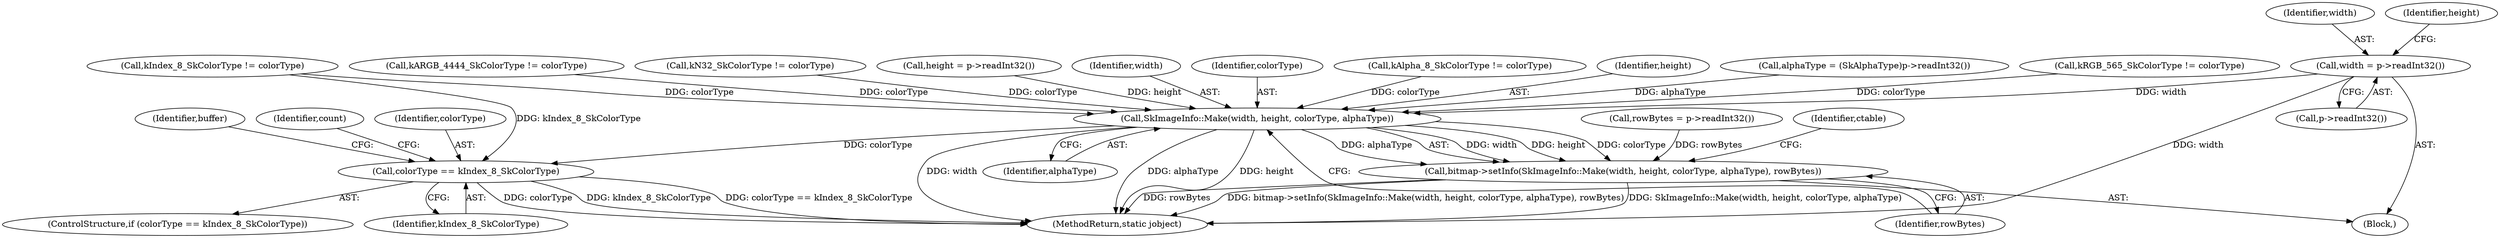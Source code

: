 digraph "0_Android_d44e5bde18a41beda39d49189bef7f2ba7c8f3cb@API" {
"1000139" [label="(Call,width = p->readInt32())"];
"1000182" [label="(Call,SkImageInfo::Make(width, height, colorType, alphaType))"];
"1000181" [label="(Call,bitmap->setInfo(SkImageInfo::Make(width, height, colorType, alphaType), rowBytes))"];
"1000193" [label="(Call,colorType == kIndex_8_SkColorType)"];
"1000199" [label="(Identifier,count)"];
"1000182" [label="(Call,SkImageInfo::Make(width, height, colorType, alphaType))"];
"1000283" [label="(MethodReturn,static jobject)"];
"1000186" [label="(Identifier,alphaType)"];
"1000147" [label="(Call,rowBytes = p->readInt32())"];
"1000184" [label="(Identifier,height)"];
"1000194" [label="(Identifier,colorType)"];
"1000187" [label="(Identifier,rowBytes)"];
"1000133" [label="(Call,alphaType = (SkAlphaType)p->readInt32())"];
"1000160" [label="(Call,kRGB_565_SkColorType != colorType)"];
"1000164" [label="(Call,kARGB_4444_SkColorType != colorType)"];
"1000141" [label="(Call,p->readInt32())"];
"1000190" [label="(Identifier,ctable)"];
"1000139" [label="(Call,width = p->readInt32())"];
"1000140" [label="(Identifier,width)"];
"1000193" [label="(Call,colorType == kIndex_8_SkColorType)"];
"1000156" [label="(Call,kN32_SkColorType != colorType)"];
"1000192" [label="(ControlStructure,if (colorType == kIndex_8_SkColorType))"];
"1000143" [label="(Call,height = p->readInt32())"];
"1000183" [label="(Identifier,width)"];
"1000104" [label="(Block,)"];
"1000144" [label="(Identifier,height)"];
"1000195" [label="(Identifier,kIndex_8_SkColorType)"];
"1000185" [label="(Identifier,colorType)"];
"1000168" [label="(Call,kIndex_8_SkColorType != colorType)"];
"1000181" [label="(Call,bitmap->setInfo(SkImageInfo::Make(width, height, colorType, alphaType), rowBytes))"];
"1000226" [label="(Identifier,buffer)"];
"1000171" [label="(Call,kAlpha_8_SkColorType != colorType)"];
"1000139" -> "1000104"  [label="AST: "];
"1000139" -> "1000141"  [label="CFG: "];
"1000140" -> "1000139"  [label="AST: "];
"1000141" -> "1000139"  [label="AST: "];
"1000144" -> "1000139"  [label="CFG: "];
"1000139" -> "1000283"  [label="DDG: width"];
"1000139" -> "1000182"  [label="DDG: width"];
"1000182" -> "1000181"  [label="AST: "];
"1000182" -> "1000186"  [label="CFG: "];
"1000183" -> "1000182"  [label="AST: "];
"1000184" -> "1000182"  [label="AST: "];
"1000185" -> "1000182"  [label="AST: "];
"1000186" -> "1000182"  [label="AST: "];
"1000187" -> "1000182"  [label="CFG: "];
"1000182" -> "1000283"  [label="DDG: alphaType"];
"1000182" -> "1000283"  [label="DDG: height"];
"1000182" -> "1000283"  [label="DDG: width"];
"1000182" -> "1000181"  [label="DDG: width"];
"1000182" -> "1000181"  [label="DDG: height"];
"1000182" -> "1000181"  [label="DDG: colorType"];
"1000182" -> "1000181"  [label="DDG: alphaType"];
"1000143" -> "1000182"  [label="DDG: height"];
"1000164" -> "1000182"  [label="DDG: colorType"];
"1000156" -> "1000182"  [label="DDG: colorType"];
"1000171" -> "1000182"  [label="DDG: colorType"];
"1000168" -> "1000182"  [label="DDG: colorType"];
"1000160" -> "1000182"  [label="DDG: colorType"];
"1000133" -> "1000182"  [label="DDG: alphaType"];
"1000182" -> "1000193"  [label="DDG: colorType"];
"1000181" -> "1000104"  [label="AST: "];
"1000181" -> "1000187"  [label="CFG: "];
"1000187" -> "1000181"  [label="AST: "];
"1000190" -> "1000181"  [label="CFG: "];
"1000181" -> "1000283"  [label="DDG: bitmap->setInfo(SkImageInfo::Make(width, height, colorType, alphaType), rowBytes)"];
"1000181" -> "1000283"  [label="DDG: SkImageInfo::Make(width, height, colorType, alphaType)"];
"1000181" -> "1000283"  [label="DDG: rowBytes"];
"1000147" -> "1000181"  [label="DDG: rowBytes"];
"1000193" -> "1000192"  [label="AST: "];
"1000193" -> "1000195"  [label="CFG: "];
"1000194" -> "1000193"  [label="AST: "];
"1000195" -> "1000193"  [label="AST: "];
"1000199" -> "1000193"  [label="CFG: "];
"1000226" -> "1000193"  [label="CFG: "];
"1000193" -> "1000283"  [label="DDG: colorType"];
"1000193" -> "1000283"  [label="DDG: kIndex_8_SkColorType"];
"1000193" -> "1000283"  [label="DDG: colorType == kIndex_8_SkColorType"];
"1000168" -> "1000193"  [label="DDG: kIndex_8_SkColorType"];
}
